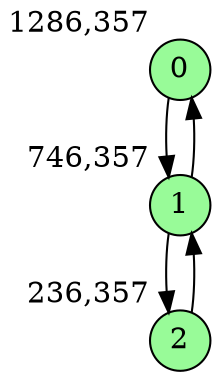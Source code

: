 digraph G {
graph [bgcolor=white]
node [shape=circle, style = filled, fillcolor=white,fixedsize=true, width=0.4, height=0.3 ]
0[xlabel="1286,357", pos = "16.4063,0!", fillcolor=palegreen ];
1[xlabel="746,357", pos = "7.96875,0!", fillcolor=palegreen ];
2[xlabel="236,357", pos = "0,0!", fillcolor=palegreen ];
0->1 ;
1->0 ;
1->2 ;
2->1 ;
}
